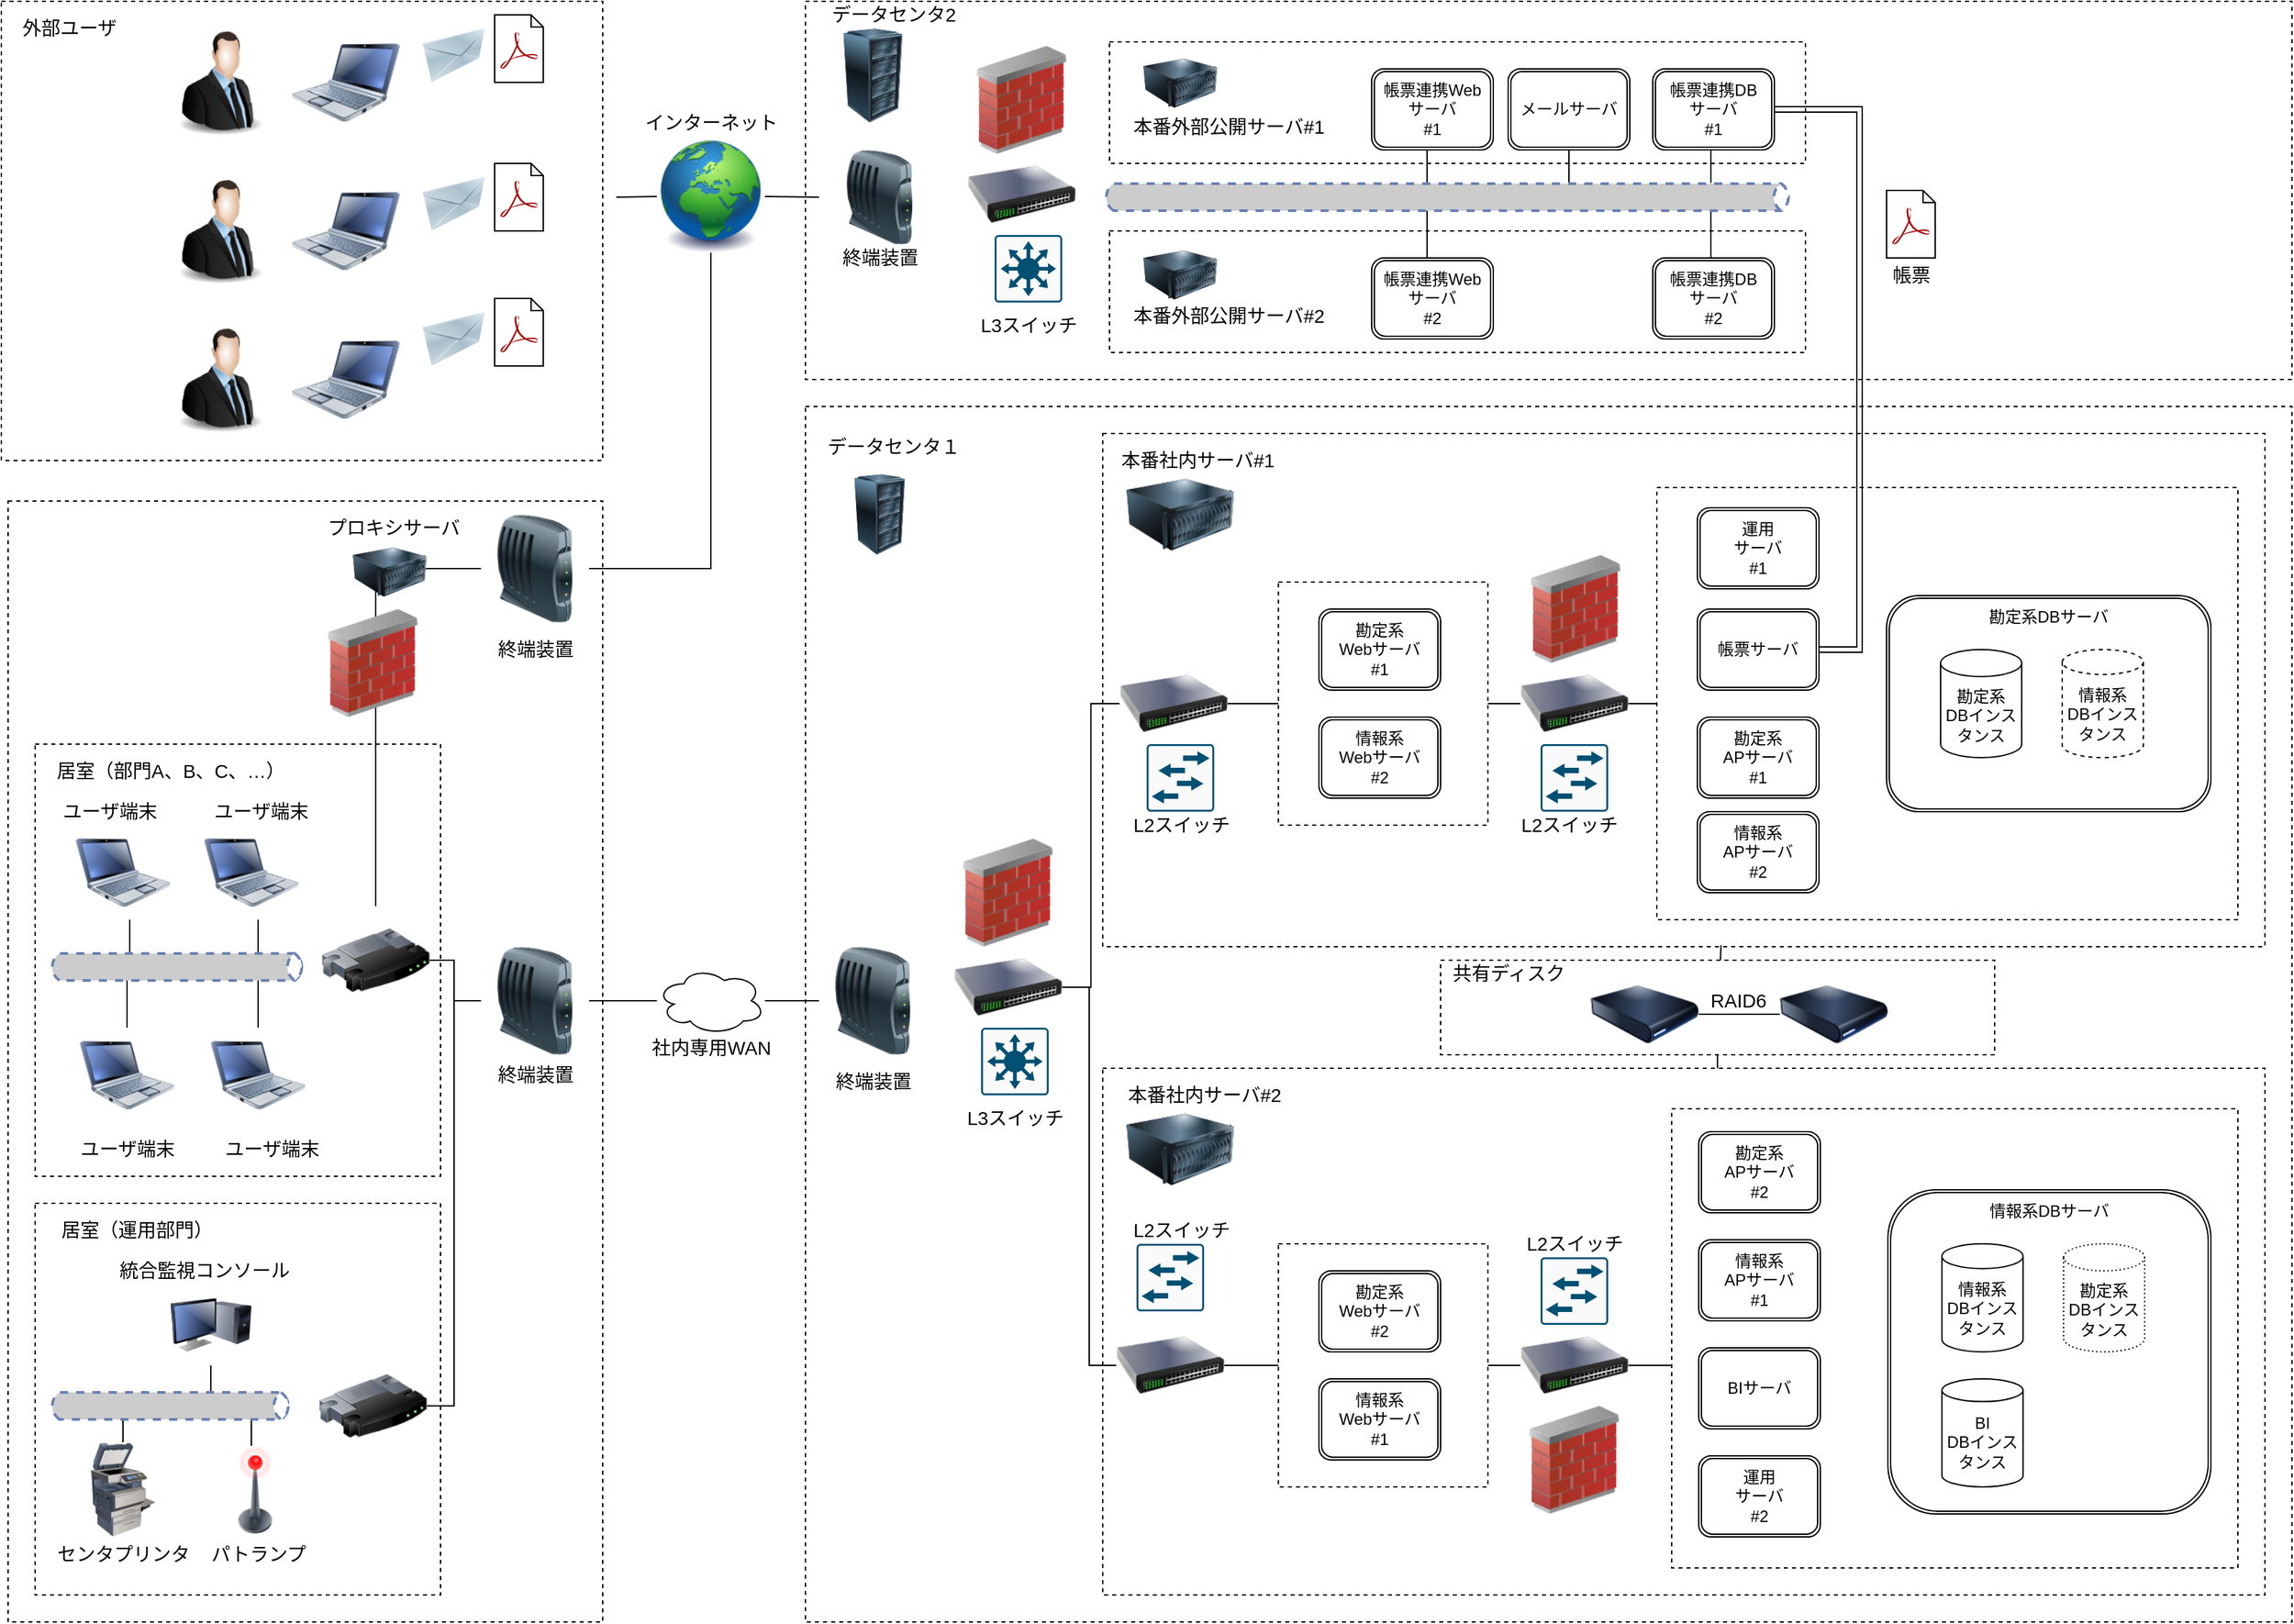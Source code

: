 <mxfile version="13.10.9" type="github">
  <diagram id="mjOT3oKJKtB41oCjXlv4" name="ページ1">
    <mxGraphModel dx="2114" dy="1791" grid="1" gridSize="10" guides="1" tooltips="1" connect="1" arrows="1" fold="1" page="1" pageScale="1" pageWidth="827" pageHeight="1169" math="0" shadow="0">
      <root>
        <mxCell id="0" />
        <mxCell id="1" parent="0" />
        <mxCell id="gdwHnb6jQ65AanWiitVi-24" value="" style="rounded=0;whiteSpace=wrap;html=1;dashed=1;fillColor=none;" vertex="1" parent="1">
          <mxGeometry x="-695" y="-520" width="445" height="340" as="geometry" />
        </mxCell>
        <mxCell id="yHXeytotB6uwmyDr7-Uf-76" value="" style="rounded=0;whiteSpace=wrap;html=1;dashed=1;fillColor=none;" parent="1" vertex="1">
          <mxGeometry x="-100" y="-520" width="1100" height="280" as="geometry" />
        </mxCell>
        <mxCell id="yHXeytotB6uwmyDr7-Uf-71" value="" style="rounded=0;whiteSpace=wrap;html=1;dashed=1;fillColor=none;" parent="1" vertex="1">
          <mxGeometry x="-100" y="-220" width="1100" height="900" as="geometry" />
        </mxCell>
        <mxCell id="gdwHnb6jQ65AanWiitVi-33" style="edgeStyle=orthogonalEdgeStyle;rounded=0;orthogonalLoop=1;jettySize=auto;html=1;exitX=0.505;exitY=0;exitDx=0;exitDy=0;entryX=0.532;entryY=0.997;entryDx=0;entryDy=0;entryPerimeter=0;endArrow=none;endFill=0;exitPerimeter=0;" edge="1" parent="1" source="yHXeytotB6uwmyDr7-Uf-98" target="yHXeytotB6uwmyDr7-Uf-69">
          <mxGeometry relative="1" as="geometry" />
        </mxCell>
        <mxCell id="gdwHnb6jQ65AanWiitVi-35" style="edgeStyle=orthogonalEdgeStyle;rounded=0;orthogonalLoop=1;jettySize=auto;html=1;entryX=0.529;entryY=0;entryDx=0;entryDy=0;entryPerimeter=0;endArrow=none;endFill=0;" edge="1" parent="1" source="yHXeytotB6uwmyDr7-Uf-98" target="yHXeytotB6uwmyDr7-Uf-70">
          <mxGeometry relative="1" as="geometry">
            <Array as="points">
              <mxPoint x="575" y="270" />
            </Array>
          </mxGeometry>
        </mxCell>
        <mxCell id="yHXeytotB6uwmyDr7-Uf-98" value="" style="rounded=0;whiteSpace=wrap;html=1;dashed=1;fillColor=none;" parent="1" vertex="1">
          <mxGeometry x="370" y="190" width="410" height="70" as="geometry" />
        </mxCell>
        <mxCell id="yHXeytotB6uwmyDr7-Uf-89" value="" style="rounded=0;whiteSpace=wrap;html=1;dashed=1;fillColor=none;" parent="1" vertex="1">
          <mxGeometry x="125" y="-350" width="515" height="90" as="geometry" />
        </mxCell>
        <mxCell id="yHXeytotB6uwmyDr7-Uf-80" value="" style="rounded=0;whiteSpace=wrap;html=1;dashed=1;fillColor=none;" parent="1" vertex="1">
          <mxGeometry x="125" y="-490" width="515" height="90" as="geometry" />
        </mxCell>
        <mxCell id="yHXeytotB6uwmyDr7-Uf-72" value="" style="rounded=0;whiteSpace=wrap;html=1;dashed=1;fillColor=none;" parent="1" vertex="1">
          <mxGeometry x="-690" y="-150" width="440" height="830" as="geometry" />
        </mxCell>
        <mxCell id="yHXeytotB6uwmyDr7-Uf-70" value="" style="rounded=0;whiteSpace=wrap;html=1;dashed=1;fillColor=none;" parent="1" vertex="1">
          <mxGeometry x="120" y="270" width="860" height="390" as="geometry" />
        </mxCell>
        <mxCell id="yHXeytotB6uwmyDr7-Uf-69" value="" style="rounded=0;whiteSpace=wrap;html=1;dashed=1;fillColor=none;" parent="1" vertex="1">
          <mxGeometry x="120" y="-200" width="860" height="380" as="geometry" />
        </mxCell>
        <mxCell id="yHXeytotB6uwmyDr7-Uf-57" value="" style="rounded=0;whiteSpace=wrap;html=1;dashed=1;fillColor=none;" parent="1" vertex="1">
          <mxGeometry x="-670" y="30" width="300" height="320" as="geometry" />
        </mxCell>
        <mxCell id="yHXeytotB6uwmyDr7-Uf-110" style="edgeStyle=orthogonalEdgeStyle;rounded=0;orthogonalLoop=1;jettySize=auto;html=1;exitX=1;exitY=0.5;exitDx=0;exitDy=0;entryX=0;entryY=0.5;entryDx=0;entryDy=0;endArrow=none;endFill=0;" parent="1" source="yHXeytotB6uwmyDr7-Uf-51" target="yHXeytotB6uwmyDr7-Uf-56" edge="1">
          <mxGeometry relative="1" as="geometry" />
        </mxCell>
        <mxCell id="yHXeytotB6uwmyDr7-Uf-51" value="" style="rounded=0;whiteSpace=wrap;html=1;dashed=1;fillColor=none;" parent="1" vertex="1">
          <mxGeometry x="250" y="400" width="155" height="180" as="geometry" />
        </mxCell>
        <mxCell id="yHXeytotB6uwmyDr7-Uf-50" value="" style="rounded=0;whiteSpace=wrap;html=1;dashed=1;fillColor=none;" parent="1" vertex="1">
          <mxGeometry x="541" y="300" width="419" height="340" as="geometry" />
        </mxCell>
        <mxCell id="yHXeytotB6uwmyDr7-Uf-49" value="" style="rounded=0;whiteSpace=wrap;html=1;dashed=1;fillColor=none;" parent="1" vertex="1">
          <mxGeometry x="530" y="-160" width="430" height="320" as="geometry" />
        </mxCell>
        <mxCell id="yHXeytotB6uwmyDr7-Uf-107" style="edgeStyle=orthogonalEdgeStyle;rounded=0;orthogonalLoop=1;jettySize=auto;html=1;exitX=1;exitY=0.5;exitDx=0;exitDy=0;entryX=0;entryY=0.5;entryDx=0;entryDy=0;endArrow=none;endFill=0;" parent="1" source="yHXeytotB6uwmyDr7-Uf-48" target="yHXeytotB6uwmyDr7-Uf-55" edge="1">
          <mxGeometry relative="1" as="geometry" />
        </mxCell>
        <mxCell id="yHXeytotB6uwmyDr7-Uf-48" value="" style="rounded=0;whiteSpace=wrap;html=1;dashed=1;fillColor=none;" parent="1" vertex="1">
          <mxGeometry x="250" y="-90" width="155" height="180" as="geometry" />
        </mxCell>
        <mxCell id="yHXeytotB6uwmyDr7-Uf-2" value="&lt;span&gt;情報系&lt;/span&gt;&lt;br&gt;&lt;span&gt;Webサーバ&lt;/span&gt;&lt;br&gt;&lt;span&gt;#1&lt;/span&gt;" style="shape=ext;double=1;rounded=1;whiteSpace=wrap;html=1;" parent="1" vertex="1">
          <mxGeometry x="280" y="500" width="90" height="60" as="geometry" />
        </mxCell>
        <mxCell id="yHXeytotB6uwmyDr7-Uf-141" style="edgeStyle=orthogonalEdgeStyle;rounded=0;orthogonalLoop=1;jettySize=auto;html=1;endArrow=none;endFill=0;fontSize=14;" parent="1" source="yHXeytotB6uwmyDr7-Uf-6" target="yHXeytotB6uwmyDr7-Uf-113" edge="1">
          <mxGeometry relative="1" as="geometry">
            <Array as="points">
              <mxPoint x="-505" y="184" />
              <mxPoint x="-505" y="184" />
            </Array>
          </mxGeometry>
        </mxCell>
        <mxCell id="yHXeytotB6uwmyDr7-Uf-6" value="" style="image;html=1;image=img/lib/clip_art/computers/Netbook_128x128.png" parent="1" vertex="1">
          <mxGeometry x="-545" y="90" width="70" height="70" as="geometry" />
        </mxCell>
        <mxCell id="yHXeytotB6uwmyDr7-Uf-11" value="&lt;span&gt;情報系&lt;/span&gt;&lt;br&gt;&lt;span&gt;Webサーバ&lt;/span&gt;&lt;br&gt;&lt;span&gt;#2&lt;/span&gt;" style="shape=ext;double=1;rounded=1;whiteSpace=wrap;html=1;" parent="1" vertex="1">
          <mxGeometry x="280" y="10" width="90" height="60" as="geometry" />
        </mxCell>
        <mxCell id="yHXeytotB6uwmyDr7-Uf-13" value="" style="points=[[0.015,0.015,0],[0.985,0.015,0],[0.985,0.985,0],[0.015,0.985,0],[0.25,0,0],[0.5,0,0],[0.75,0,0],[1,0.25,0],[1,0.5,0],[1,0.75,0],[0.75,1,0],[0.5,1,0],[0.25,1,0],[0,0.75,0],[0,0.5,0],[0,0.25,0]];verticalLabelPosition=bottom;html=1;verticalAlign=top;aspect=fixed;align=center;pointerEvents=1;shape=mxgraph.cisco19.rect;prIcon=l3_switch;fillColor=#FAFAFA;strokeColor=#005073;" parent="1" vertex="1">
          <mxGeometry x="30" y="240" width="50" height="50" as="geometry" />
        </mxCell>
        <mxCell id="yHXeytotB6uwmyDr7-Uf-14" value="" style="points=[[0.015,0.015,0],[0.985,0.015,0],[0.985,0.985,0],[0.015,0.985,0],[0.25,0,0],[0.5,0,0],[0.75,0,0],[1,0.25,0],[1,0.5,0],[1,0.75,0],[0.75,1,0],[0.5,1,0],[0.25,1,0],[0,0.75,0],[0,0.5,0],[0,0.25,0]];verticalLabelPosition=bottom;html=1;verticalAlign=top;aspect=fixed;align=center;pointerEvents=1;shape=mxgraph.cisco19.rect;prIcon=l2_switch;fillColor=#FAFAFA;strokeColor=#005073;" parent="1" vertex="1">
          <mxGeometry x="152.5" y="30" width="50" height="50" as="geometry" />
        </mxCell>
        <mxCell id="yHXeytotB6uwmyDr7-Uf-18" value="BIサーバ" style="shape=ext;double=1;rounded=1;whiteSpace=wrap;html=1;" parent="1" vertex="1">
          <mxGeometry x="561" y="477" width="90" height="60" as="geometry" />
        </mxCell>
        <mxCell id="gdwHnb6jQ65AanWiitVi-17" style="edgeStyle=orthogonalEdgeStyle;rounded=0;orthogonalLoop=1;jettySize=auto;html=1;exitX=1;exitY=0.5;exitDx=0;exitDy=0;entryX=1;entryY=0.5;entryDx=0;entryDy=0;endArrow=classic;endFill=1;shape=link;" edge="1" parent="1" source="yHXeytotB6uwmyDr7-Uf-19" target="yHXeytotB6uwmyDr7-Uf-81">
          <mxGeometry relative="1" as="geometry">
            <Array as="points">
              <mxPoint x="680" y="-40" />
              <mxPoint x="680" y="-440" />
            </Array>
          </mxGeometry>
        </mxCell>
        <mxCell id="yHXeytotB6uwmyDr7-Uf-19" value="帳票サーバ" style="shape=ext;double=1;rounded=1;whiteSpace=wrap;html=1;" parent="1" vertex="1">
          <mxGeometry x="560" y="-70" width="90" height="60" as="geometry" />
        </mxCell>
        <mxCell id="yHXeytotB6uwmyDr7-Uf-20" value="勘定系&lt;br&gt;Webサーバ&lt;br&gt;#1" style="shape=ext;double=1;rounded=1;whiteSpace=wrap;html=1;" parent="1" vertex="1">
          <mxGeometry x="280" y="-70" width="90" height="60" as="geometry" />
        </mxCell>
        <mxCell id="yHXeytotB6uwmyDr7-Uf-22" value="&lt;span&gt;勘定系&lt;/span&gt;&lt;br&gt;&lt;span&gt;Webサーバ&lt;/span&gt;&lt;br&gt;&lt;span&gt;#2&lt;/span&gt;" style="shape=ext;double=1;rounded=1;whiteSpace=wrap;html=1;" parent="1" vertex="1">
          <mxGeometry x="280" y="420" width="90" height="60" as="geometry" />
        </mxCell>
        <mxCell id="yHXeytotB6uwmyDr7-Uf-29" value="運用&lt;br&gt;サーバ&lt;br&gt;#2" style="shape=ext;double=1;rounded=1;whiteSpace=wrap;html=1;" parent="1" vertex="1">
          <mxGeometry x="561" y="557" width="90" height="60" as="geometry" />
        </mxCell>
        <mxCell id="yHXeytotB6uwmyDr7-Uf-102" style="edgeStyle=orthogonalEdgeStyle;rounded=0;orthogonalLoop=1;jettySize=auto;html=1;endArrow=none;endFill=0;" parent="1" source="yHXeytotB6uwmyDr7-Uf-30" target="yHXeytotB6uwmyDr7-Uf-41" edge="1">
          <mxGeometry relative="1" as="geometry" />
        </mxCell>
        <mxCell id="yHXeytotB6uwmyDr7-Uf-103" style="edgeStyle=orthogonalEdgeStyle;rounded=0;orthogonalLoop=1;jettySize=auto;html=1;endArrow=none;endFill=0;entryX=1;entryY=0.5;entryDx=0;entryDy=0;" parent="1" source="yHXeytotB6uwmyDr7-Uf-30" target="yHXeytotB6uwmyDr7-Uf-67" edge="1">
          <mxGeometry relative="1" as="geometry" />
        </mxCell>
        <mxCell id="yHXeytotB6uwmyDr7-Uf-104" style="edgeStyle=orthogonalEdgeStyle;rounded=0;orthogonalLoop=1;jettySize=auto;html=1;endArrow=none;endFill=0;exitX=1;exitY=0.5;exitDx=0;exitDy=0;" parent="1" source="yHXeytotB6uwmyDr7-Uf-148" edge="1">
          <mxGeometry relative="1" as="geometry">
            <Array as="points">
              <mxPoint x="-130" y="-375" />
            </Array>
            <mxPoint x="-90" y="-375" as="targetPoint" />
          </mxGeometry>
        </mxCell>
        <mxCell id="yHXeytotB6uwmyDr7-Uf-30" value="" style="ellipse;shape=cloud;whiteSpace=wrap;html=1;" parent="1" vertex="1">
          <mxGeometry x="-210" y="195" width="80" height="50" as="geometry" />
        </mxCell>
        <mxCell id="yHXeytotB6uwmyDr7-Uf-31" value="" style="points=[[0.015,0.015,0],[0.985,0.015,0],[0.985,0.985,0],[0.015,0.985,0],[0.25,0,0],[0.5,0,0],[0.75,0,0],[1,0.25,0],[1,0.5,0],[1,0.75,0],[0.75,1,0],[0.5,1,0],[0.25,1,0],[0,0.75,0],[0,0.5,0],[0,0.25,0]];verticalLabelPosition=bottom;html=1;verticalAlign=top;aspect=fixed;align=center;pointerEvents=1;shape=mxgraph.cisco19.rect;prIcon=l2_switch;fillColor=#FAFAFA;strokeColor=#005073;" parent="1" vertex="1">
          <mxGeometry x="145" y="400" width="50" height="50" as="geometry" />
        </mxCell>
        <mxCell id="yHXeytotB6uwmyDr7-Uf-33" value="勘定系&lt;br&gt;APサーバ&lt;br&gt;#1" style="shape=ext;double=1;rounded=1;whiteSpace=wrap;html=1;" parent="1" vertex="1">
          <mxGeometry x="560" y="10" width="90" height="60" as="geometry" />
        </mxCell>
        <mxCell id="yHXeytotB6uwmyDr7-Uf-34" value="&lt;span&gt;情報系&lt;/span&gt;&lt;br&gt;&lt;span&gt;APサーバ&lt;/span&gt;&lt;br&gt;&lt;span&gt;#1&lt;/span&gt;" style="shape=ext;double=1;rounded=1;whiteSpace=wrap;html=1;" parent="1" vertex="1">
          <mxGeometry x="561" y="397" width="90" height="60" as="geometry" />
        </mxCell>
        <mxCell id="yHXeytotB6uwmyDr7-Uf-35" value="&lt;span&gt;勘定系&lt;/span&gt;&lt;br&gt;&lt;span&gt;APサーバ&lt;/span&gt;&lt;br&gt;&lt;span&gt;#2&lt;/span&gt;" style="shape=ext;double=1;rounded=1;whiteSpace=wrap;html=1;" parent="1" vertex="1">
          <mxGeometry x="561" y="317" width="90" height="60" as="geometry" />
        </mxCell>
        <mxCell id="yHXeytotB6uwmyDr7-Uf-36" value="&lt;span&gt;情報系&lt;/span&gt;&lt;br&gt;&lt;span&gt;APサーバ&lt;/span&gt;&lt;br&gt;&lt;span&gt;#2&lt;/span&gt;" style="shape=ext;double=1;rounded=1;whiteSpace=wrap;html=1;" parent="1" vertex="1">
          <mxGeometry x="560" y="80" width="90" height="60" as="geometry" />
        </mxCell>
        <mxCell id="yHXeytotB6uwmyDr7-Uf-37" value="" style="points=[[0.015,0.015,0],[0.985,0.015,0],[0.985,0.985,0],[0.015,0.985,0],[0.25,0,0],[0.5,0,0],[0.75,0,0],[1,0.25,0],[1,0.5,0],[1,0.75,0],[0.75,1,0],[0.5,1,0],[0.25,1,0],[0,0.75,0],[0,0.5,0],[0,0.25,0]];verticalLabelPosition=bottom;html=1;verticalAlign=top;aspect=fixed;align=center;pointerEvents=1;shape=mxgraph.cisco19.rect;prIcon=l2_switch;fillColor=#FAFAFA;strokeColor=#005073;" parent="1" vertex="1">
          <mxGeometry x="444" y="30" width="50" height="50" as="geometry" />
        </mxCell>
        <mxCell id="yHXeytotB6uwmyDr7-Uf-38" value="" style="points=[[0.015,0.015,0],[0.985,0.015,0],[0.985,0.985,0],[0.015,0.985,0],[0.25,0,0],[0.5,0,0],[0.75,0,0],[1,0.25,0],[1,0.5,0],[1,0.75,0],[0.75,1,0],[0.5,1,0],[0.25,1,0],[0,0.75,0],[0,0.5,0],[0,0.25,0]];verticalLabelPosition=bottom;html=1;verticalAlign=top;aspect=fixed;align=center;pointerEvents=1;shape=mxgraph.cisco19.rect;prIcon=l2_switch;fillColor=#FAFAFA;strokeColor=#005073;" parent="1" vertex="1">
          <mxGeometry x="444" y="410" width="50" height="50" as="geometry" />
        </mxCell>
        <mxCell id="yHXeytotB6uwmyDr7-Uf-41" value="" style="image;html=1;image=img/lib/clip_art/networking/Modem_128x128.png" parent="1" vertex="1">
          <mxGeometry x="-90" y="180" width="80" height="80" as="geometry" />
        </mxCell>
        <mxCell id="yHXeytotB6uwmyDr7-Uf-43" value="勘定系DBサーバ" style="shape=ext;double=1;rounded=1;whiteSpace=wrap;html=1;verticalAlign=top;" parent="1" vertex="1">
          <mxGeometry x="700" y="-80" width="240" height="160" as="geometry" />
        </mxCell>
        <mxCell id="yHXeytotB6uwmyDr7-Uf-16" value="勘定系&lt;br&gt;DBインスタンス" style="shape=cylinder3;whiteSpace=wrap;html=1;boundedLbl=1;backgroundOutline=1;size=10.0;" parent="1" vertex="1">
          <mxGeometry x="740" y="-40" width="60" height="80" as="geometry" />
        </mxCell>
        <mxCell id="yHXeytotB6uwmyDr7-Uf-44" value="情報系DBサーバ" style="shape=ext;double=1;rounded=1;whiteSpace=wrap;html=1;verticalAlign=top;" parent="1" vertex="1">
          <mxGeometry x="701" y="360" width="239" height="240" as="geometry" />
        </mxCell>
        <mxCell id="yHXeytotB6uwmyDr7-Uf-17" value="情報系&lt;br&gt;DBインスタンス" style="shape=cylinder3;whiteSpace=wrap;html=1;boundedLbl=1;backgroundOutline=1;size=9.2;" parent="1" vertex="1">
          <mxGeometry x="741" y="400" width="60" height="80" as="geometry" />
        </mxCell>
        <mxCell id="yHXeytotB6uwmyDr7-Uf-28" value="BI&lt;br&gt;DBインスタンス" style="shape=cylinder3;whiteSpace=wrap;html=1;boundedLbl=1;backgroundOutline=1;size=8.4;" parent="1" vertex="1">
          <mxGeometry x="741" y="500" width="60" height="80" as="geometry" />
        </mxCell>
        <mxCell id="yHXeytotB6uwmyDr7-Uf-45" value="勘定系&lt;br&gt;DBインスタンス" style="shape=cylinder3;whiteSpace=wrap;html=1;boundedLbl=1;backgroundOutline=1;size=10.0;dashed=1;dashPattern=1 2;" parent="1" vertex="1">
          <mxGeometry x="831" y="400" width="60" height="80" as="geometry" />
        </mxCell>
        <mxCell id="yHXeytotB6uwmyDr7-Uf-46" value="情報系&lt;br&gt;DBインスタンス" style="shape=cylinder3;whiteSpace=wrap;html=1;boundedLbl=1;backgroundOutline=1;size=9.2;dashed=1;" parent="1" vertex="1">
          <mxGeometry x="830" y="-40" width="60" height="80" as="geometry" />
        </mxCell>
        <mxCell id="yHXeytotB6uwmyDr7-Uf-99" style="edgeStyle=orthogonalEdgeStyle;rounded=0;orthogonalLoop=1;jettySize=auto;html=1;exitX=1;exitY=0.5;exitDx=0;exitDy=0;entryX=0;entryY=0.5;entryDx=0;entryDy=0;endArrow=none;endFill=0;" parent="1" source="yHXeytotB6uwmyDr7-Uf-52" target="yHXeytotB6uwmyDr7-Uf-48" edge="1">
          <mxGeometry relative="1" as="geometry" />
        </mxCell>
        <mxCell id="yHXeytotB6uwmyDr7-Uf-52" value="" style="image;html=1;image=img/lib/clip_art/networking/Switch_128x128.png;dashed=1;fillColor=none;" parent="1" vertex="1">
          <mxGeometry x="132.5" y="-40" width="80" height="80" as="geometry" />
        </mxCell>
        <mxCell id="yHXeytotB6uwmyDr7-Uf-109" style="edgeStyle=orthogonalEdgeStyle;rounded=0;orthogonalLoop=1;jettySize=auto;html=1;exitX=1;exitY=0.5;exitDx=0;exitDy=0;entryX=0;entryY=0.5;entryDx=0;entryDy=0;endArrow=none;endFill=0;" parent="1" source="yHXeytotB6uwmyDr7-Uf-53" target="yHXeytotB6uwmyDr7-Uf-51" edge="1">
          <mxGeometry relative="1" as="geometry" />
        </mxCell>
        <mxCell id="yHXeytotB6uwmyDr7-Uf-53" value="" style="image;html=1;image=img/lib/clip_art/networking/Switch_128x128.png;dashed=1;fillColor=none;" parent="1" vertex="1">
          <mxGeometry x="130" y="450" width="80" height="80" as="geometry" />
        </mxCell>
        <mxCell id="yHXeytotB6uwmyDr7-Uf-100" style="edgeStyle=orthogonalEdgeStyle;rounded=0;orthogonalLoop=1;jettySize=auto;html=1;entryX=0;entryY=0.5;entryDx=0;entryDy=0;endArrow=none;endFill=0;" parent="1" source="yHXeytotB6uwmyDr7-Uf-54" target="yHXeytotB6uwmyDr7-Uf-52" edge="1">
          <mxGeometry relative="1" as="geometry" />
        </mxCell>
        <mxCell id="yHXeytotB6uwmyDr7-Uf-101" style="edgeStyle=orthogonalEdgeStyle;rounded=0;orthogonalLoop=1;jettySize=auto;html=1;entryX=0;entryY=0.5;entryDx=0;entryDy=0;endArrow=none;endFill=0;" parent="1" source="yHXeytotB6uwmyDr7-Uf-54" target="yHXeytotB6uwmyDr7-Uf-53" edge="1">
          <mxGeometry relative="1" as="geometry" />
        </mxCell>
        <mxCell id="yHXeytotB6uwmyDr7-Uf-54" value="" style="image;html=1;image=img/lib/clip_art/networking/Switch_128x128.png;dashed=1;fillColor=none;" parent="1" vertex="1">
          <mxGeometry x="10" y="170" width="80" height="80" as="geometry" />
        </mxCell>
        <mxCell id="yHXeytotB6uwmyDr7-Uf-108" style="edgeStyle=orthogonalEdgeStyle;rounded=0;orthogonalLoop=1;jettySize=auto;html=1;exitX=1;exitY=0.5;exitDx=0;exitDy=0;entryX=0;entryY=0.5;entryDx=0;entryDy=0;endArrow=none;endFill=0;" parent="1" source="yHXeytotB6uwmyDr7-Uf-55" target="yHXeytotB6uwmyDr7-Uf-49" edge="1">
          <mxGeometry relative="1" as="geometry" />
        </mxCell>
        <mxCell id="yHXeytotB6uwmyDr7-Uf-55" value="" style="image;html=1;image=img/lib/clip_art/networking/Switch_128x128.png;dashed=1;fillColor=none;" parent="1" vertex="1">
          <mxGeometry x="429" y="-40" width="80" height="80" as="geometry" />
        </mxCell>
        <mxCell id="yHXeytotB6uwmyDr7-Uf-112" style="edgeStyle=orthogonalEdgeStyle;rounded=0;orthogonalLoop=1;jettySize=auto;html=1;endArrow=none;endFill=0;" parent="1" source="yHXeytotB6uwmyDr7-Uf-56" edge="1">
          <mxGeometry relative="1" as="geometry">
            <Array as="points">
              <mxPoint x="541" y="490" />
            </Array>
            <mxPoint x="541" y="490" as="targetPoint" />
          </mxGeometry>
        </mxCell>
        <mxCell id="yHXeytotB6uwmyDr7-Uf-56" value="" style="image;html=1;image=img/lib/clip_art/networking/Switch_128x128.png;dashed=1;fillColor=none;" parent="1" vertex="1">
          <mxGeometry x="429" y="450" width="80" height="80" as="geometry" />
        </mxCell>
        <mxCell id="yHXeytotB6uwmyDr7-Uf-142" style="edgeStyle=orthogonalEdgeStyle;rounded=0;orthogonalLoop=1;jettySize=auto;html=1;endArrow=none;endFill=0;fontSize=14;" parent="1" source="yHXeytotB6uwmyDr7-Uf-58" target="yHXeytotB6uwmyDr7-Uf-113" edge="1">
          <mxGeometry relative="1" as="geometry">
            <Array as="points">
              <mxPoint x="-600" y="170" />
              <mxPoint x="-600" y="170" />
            </Array>
          </mxGeometry>
        </mxCell>
        <mxCell id="yHXeytotB6uwmyDr7-Uf-58" value="" style="image;html=1;image=img/lib/clip_art/computers/Netbook_128x128.png" parent="1" vertex="1">
          <mxGeometry x="-640" y="90" width="70" height="70" as="geometry" />
        </mxCell>
        <mxCell id="yHXeytotB6uwmyDr7-Uf-144" style="edgeStyle=orthogonalEdgeStyle;rounded=0;orthogonalLoop=1;jettySize=auto;html=1;endArrow=none;endFill=0;fontSize=14;" parent="1" source="yHXeytotB6uwmyDr7-Uf-59" target="yHXeytotB6uwmyDr7-Uf-113" edge="1">
          <mxGeometry relative="1" as="geometry">
            <Array as="points">
              <mxPoint x="-505" y="220" />
              <mxPoint x="-505" y="220" />
            </Array>
          </mxGeometry>
        </mxCell>
        <mxCell id="yHXeytotB6uwmyDr7-Uf-59" value="" style="image;html=1;image=img/lib/clip_art/computers/Netbook_128x128.png" parent="1" vertex="1">
          <mxGeometry x="-540" y="240" width="70" height="70" as="geometry" />
        </mxCell>
        <mxCell id="yHXeytotB6uwmyDr7-Uf-60" value="" style="image;html=1;image=img/lib/clip_art/computers/Server_128x128.png;dashed=1;fillColor=none;" parent="1" vertex="1">
          <mxGeometry x="137.5" y="-180" width="80" height="80" as="geometry" />
        </mxCell>
        <mxCell id="yHXeytotB6uwmyDr7-Uf-61" value="" style="image;html=1;image=img/lib/clip_art/computers/Server_128x128.png;dashed=1;fillColor=none;" parent="1" vertex="1">
          <mxGeometry x="137.5" y="290" width="80" height="80" as="geometry" />
        </mxCell>
        <mxCell id="yHXeytotB6uwmyDr7-Uf-122" style="edgeStyle=orthogonalEdgeStyle;rounded=0;orthogonalLoop=1;jettySize=auto;html=1;entryX=0;entryY=0.5;entryDx=0;entryDy=0;fontSize=14;endArrow=none;endFill=0;" parent="1" source="yHXeytotB6uwmyDr7-Uf-63" target="yHXeytotB6uwmyDr7-Uf-91" edge="1">
          <mxGeometry relative="1" as="geometry" />
        </mxCell>
        <mxCell id="yHXeytotB6uwmyDr7-Uf-63" value="" style="image;html=1;image=img/lib/clip_art/computers/Harddrive_128x128.png;dashed=1;fillColor=none;" parent="1" vertex="1">
          <mxGeometry x="481" y="190" width="80" height="80" as="geometry" />
        </mxCell>
        <mxCell id="yHXeytotB6uwmyDr7-Uf-64" value="" style="rounded=0;whiteSpace=wrap;html=1;dashed=1;fillColor=none;" parent="1" vertex="1">
          <mxGeometry x="-670" y="370" width="300" height="290" as="geometry" />
        </mxCell>
        <mxCell id="yHXeytotB6uwmyDr7-Uf-145" style="edgeStyle=orthogonalEdgeStyle;rounded=0;orthogonalLoop=1;jettySize=auto;html=1;endArrow=none;endFill=0;fontSize=14;" parent="1" source="yHXeytotB6uwmyDr7-Uf-65" target="yHXeytotB6uwmyDr7-Uf-114" edge="1">
          <mxGeometry relative="1" as="geometry">
            <Array as="points">
              <mxPoint x="-540" y="500" />
              <mxPoint x="-540" y="500" />
            </Array>
          </mxGeometry>
        </mxCell>
        <mxCell id="yHXeytotB6uwmyDr7-Uf-65" value="" style="image;html=1;image=img/lib/clip_art/computers/Monitor_Tower_128x128.png;dashed=1;fillColor=none;" parent="1" vertex="1">
          <mxGeometry x="-570" y="430" width="60" height="60" as="geometry" />
        </mxCell>
        <mxCell id="yHXeytotB6uwmyDr7-Uf-146" style="edgeStyle=orthogonalEdgeStyle;rounded=0;orthogonalLoop=1;jettySize=auto;html=1;endArrow=none;endFill=0;fontSize=14;" parent="1" source="yHXeytotB6uwmyDr7-Uf-66" target="yHXeytotB6uwmyDr7-Uf-114" edge="1">
          <mxGeometry relative="1" as="geometry">
            <Array as="points">
              <mxPoint x="-605" y="540" />
              <mxPoint x="-605" y="540" />
            </Array>
          </mxGeometry>
        </mxCell>
        <mxCell id="yHXeytotB6uwmyDr7-Uf-66" value="" style="image;html=1;image=img/lib/clip_art/computers/Printer_Commercial_128x128.png;dashed=1;fillColor=none;" parent="1" vertex="1">
          <mxGeometry x="-640" y="547" width="70" height="70" as="geometry" />
        </mxCell>
        <mxCell id="yHXeytotB6uwmyDr7-Uf-105" style="edgeStyle=orthogonalEdgeStyle;rounded=0;orthogonalLoop=1;jettySize=auto;html=1;exitX=0;exitY=0.5;exitDx=0;exitDy=0;endArrow=none;endFill=0;" parent="1" source="yHXeytotB6uwmyDr7-Uf-67" target="yHXeytotB6uwmyDr7-Uf-74" edge="1">
          <mxGeometry relative="1" as="geometry">
            <Array as="points">
              <mxPoint x="-360" y="220" />
              <mxPoint x="-360" y="190" />
            </Array>
          </mxGeometry>
        </mxCell>
        <mxCell id="yHXeytotB6uwmyDr7-Uf-106" style="edgeStyle=orthogonalEdgeStyle;rounded=0;orthogonalLoop=1;jettySize=auto;html=1;entryX=1;entryY=0.5;entryDx=0;entryDy=0;endArrow=none;endFill=0;exitX=0;exitY=0.5;exitDx=0;exitDy=0;" parent="1" source="yHXeytotB6uwmyDr7-Uf-67" target="yHXeytotB6uwmyDr7-Uf-75" edge="1">
          <mxGeometry relative="1" as="geometry">
            <Array as="points">
              <mxPoint x="-360" y="220" />
              <mxPoint x="-360" y="520" />
            </Array>
          </mxGeometry>
        </mxCell>
        <mxCell id="yHXeytotB6uwmyDr7-Uf-67" value="" style="image;html=1;image=img/lib/clip_art/networking/Modem_128x128.png" parent="1" vertex="1">
          <mxGeometry x="-340" y="180" width="80" height="80" as="geometry" />
        </mxCell>
        <mxCell id="yHXeytotB6uwmyDr7-Uf-73" value="" style="image;html=1;image=img/lib/clip_art/computers/Server_Rack_128x128.png;dashed=1;fillColor=none;" parent="1" vertex="1">
          <mxGeometry x="-75" y="-170" width="60" height="60" as="geometry" />
        </mxCell>
        <mxCell id="yHXeytotB6uwmyDr7-Uf-74" value="" style="image;html=1;image=img/lib/clip_art/networking/Router_128x128.png;dashed=1;fillColor=none;" parent="1" vertex="1">
          <mxGeometry x="-458" y="150" width="80" height="80" as="geometry" />
        </mxCell>
        <mxCell id="yHXeytotB6uwmyDr7-Uf-75" value="" style="image;html=1;image=img/lib/clip_art/networking/Router_128x128.png;dashed=1;fillColor=none;" parent="1" vertex="1">
          <mxGeometry x="-460" y="480" width="80" height="80" as="geometry" />
        </mxCell>
        <mxCell id="yHXeytotB6uwmyDr7-Uf-79" value="" style="image;html=1;image=img/lib/clip_art/networking/Modem_128x128.png" parent="1" vertex="1">
          <mxGeometry x="-80" y="-410" width="70" height="70" as="geometry" />
        </mxCell>
        <mxCell id="yHXeytotB6uwmyDr7-Uf-83" value="" style="image;html=1;image=img/lib/clip_art/computers/Server_Rack_128x128.png;dashed=1;fillColor=none;" parent="1" vertex="1">
          <mxGeometry x="-85" y="-500" width="70" height="70" as="geometry" />
        </mxCell>
        <mxCell id="yHXeytotB6uwmyDr7-Uf-139" style="edgeStyle=orthogonalEdgeStyle;rounded=0;orthogonalLoop=1;jettySize=auto;html=1;endArrow=none;endFill=0;fontSize=14;" parent="1" source="yHXeytotB6uwmyDr7-Uf-84" target="yHXeytotB6uwmyDr7-Uf-115" edge="1">
          <mxGeometry relative="1" as="geometry">
            <Array as="points">
              <mxPoint x="360" y="-350" />
              <mxPoint x="360" y="-350" />
            </Array>
          </mxGeometry>
        </mxCell>
        <mxCell id="yHXeytotB6uwmyDr7-Uf-84" value="帳票連携Webサーバ&lt;br&gt;#2" style="shape=ext;double=1;rounded=1;whiteSpace=wrap;html=1;" parent="1" vertex="1">
          <mxGeometry x="319" y="-330" width="90" height="60" as="geometry" />
        </mxCell>
        <mxCell id="yHXeytotB6uwmyDr7-Uf-140" style="edgeStyle=orthogonalEdgeStyle;rounded=0;orthogonalLoop=1;jettySize=auto;html=1;exitX=0.5;exitY=0;exitDx=0;exitDy=0;endArrow=none;endFill=0;fontSize=14;" parent="1" source="yHXeytotB6uwmyDr7-Uf-85" target="yHXeytotB6uwmyDr7-Uf-115" edge="1">
          <mxGeometry relative="1" as="geometry">
            <Array as="points">
              <mxPoint x="570" y="-330" />
            </Array>
          </mxGeometry>
        </mxCell>
        <mxCell id="yHXeytotB6uwmyDr7-Uf-85" value="帳票連携DB&lt;br&gt;サーバ&lt;br&gt;#2" style="shape=ext;double=1;rounded=1;whiteSpace=wrap;html=1;" parent="1" vertex="1">
          <mxGeometry x="527" y="-330" width="90" height="60" as="geometry" />
        </mxCell>
        <mxCell id="yHXeytotB6uwmyDr7-Uf-88" value="" style="image;html=1;image=img/lib/clip_art/computers/Server_128x128.png;dashed=1;fillColor=none;" parent="1" vertex="1">
          <mxGeometry x="150" y="-345" width="55" height="55" as="geometry" />
        </mxCell>
        <mxCell id="yHXeytotB6uwmyDr7-Uf-90" value="運用&lt;br&gt;サーバ&lt;br&gt;#1" style="shape=ext;double=1;rounded=1;whiteSpace=wrap;html=1;" parent="1" vertex="1">
          <mxGeometry x="560" y="-145" width="90" height="60" as="geometry" />
        </mxCell>
        <mxCell id="yHXeytotB6uwmyDr7-Uf-91" value="" style="image;html=1;image=img/lib/clip_art/computers/Harddrive_128x128.png;dashed=1;fillColor=none;" parent="1" vertex="1">
          <mxGeometry x="621" y="190" width="80" height="80" as="geometry" />
        </mxCell>
        <mxCell id="yHXeytotB6uwmyDr7-Uf-92" value="" style="image;html=1;image=img/lib/clip_art/networking/Firewall_02_128x128.png;dashed=1;fillColor=none;" parent="1" vertex="1">
          <mxGeometry x="430" y="-110" width="80" height="80" as="geometry" />
        </mxCell>
        <mxCell id="yHXeytotB6uwmyDr7-Uf-93" value="" style="image;html=1;image=img/lib/clip_art/networking/Firewall_02_128x128.png;dashed=1;fillColor=none;" parent="1" vertex="1">
          <mxGeometry x="429" y="520" width="80" height="80" as="geometry" />
        </mxCell>
        <mxCell id="yHXeytotB6uwmyDr7-Uf-95" value="" style="image;html=1;image=img/lib/clip_art/networking/Firewall_02_128x128.png;dashed=1;fillColor=none;" parent="1" vertex="1">
          <mxGeometry x="10" y="100" width="80" height="80" as="geometry" />
        </mxCell>
        <mxCell id="yHXeytotB6uwmyDr7-Uf-143" style="edgeStyle=orthogonalEdgeStyle;rounded=0;orthogonalLoop=1;jettySize=auto;html=1;endArrow=none;endFill=0;fontSize=14;" parent="1" source="yHXeytotB6uwmyDr7-Uf-96" target="yHXeytotB6uwmyDr7-Uf-113" edge="1">
          <mxGeometry relative="1" as="geometry">
            <Array as="points">
              <mxPoint x="-602" y="220" />
              <mxPoint x="-602" y="220" />
            </Array>
          </mxGeometry>
        </mxCell>
        <mxCell id="yHXeytotB6uwmyDr7-Uf-96" value="" style="image;html=1;image=img/lib/clip_art/computers/Netbook_128x128.png" parent="1" vertex="1">
          <mxGeometry x="-637" y="240" width="70" height="70" as="geometry" />
        </mxCell>
        <mxCell id="yHXeytotB6uwmyDr7-Uf-147" style="edgeStyle=orthogonalEdgeStyle;rounded=0;orthogonalLoop=1;jettySize=auto;html=1;endArrow=none;endFill=0;fontSize=14;" parent="1" source="yHXeytotB6uwmyDr7-Uf-97" edge="1">
          <mxGeometry relative="1" as="geometry">
            <mxPoint x="-510" y="530.814" as="targetPoint" />
            <Array as="points">
              <mxPoint x="-510" y="540" />
              <mxPoint x="-510" y="540" />
            </Array>
          </mxGeometry>
        </mxCell>
        <mxCell id="yHXeytotB6uwmyDr7-Uf-97" value="" style="image;html=1;image=img/lib/clip_art/telecommunication/Signal_tower_off_128x128.png;dashed=1;fillColor=none;" parent="1" vertex="1">
          <mxGeometry x="-540" y="549.5" width="65" height="65" as="geometry" />
        </mxCell>
        <mxCell id="yHXeytotB6uwmyDr7-Uf-113" value="" style="html=1;outlineConnect=0;fillColor=#CCCCCC;strokeColor=#6881B3;gradientColor=none;gradientDirection=north;strokeWidth=2;shape=mxgraph.networks.bus;gradientColor=none;gradientDirection=north;fontColor=#ffffff;perimeter=backbonePerimeter;backboneSize=20;dashed=1;" parent="1" vertex="1">
          <mxGeometry x="-660" y="190" width="190" height="10" as="geometry" />
        </mxCell>
        <mxCell id="yHXeytotB6uwmyDr7-Uf-114" value="" style="html=1;outlineConnect=0;fillColor=#CCCCCC;strokeColor=#6881B3;gradientColor=none;gradientDirection=north;strokeWidth=2;shape=mxgraph.networks.bus;gradientColor=none;gradientDirection=north;fontColor=#ffffff;perimeter=backbonePerimeter;backboneSize=20;dashed=1;" parent="1" vertex="1">
          <mxGeometry x="-660" y="515" width="180" height="10" as="geometry" />
        </mxCell>
        <mxCell id="yHXeytotB6uwmyDr7-Uf-137" style="edgeStyle=orthogonalEdgeStyle;rounded=0;orthogonalLoop=1;jettySize=auto;html=1;endArrow=none;endFill=0;fontSize=14;" parent="1" source="yHXeytotB6uwmyDr7-Uf-24" target="yHXeytotB6uwmyDr7-Uf-115" edge="1">
          <mxGeometry relative="1" as="geometry">
            <Array as="points">
              <mxPoint x="360" y="-400" />
              <mxPoint x="360" y="-400" />
            </Array>
          </mxGeometry>
        </mxCell>
        <mxCell id="yHXeytotB6uwmyDr7-Uf-24" value="帳票連携Webサーバ&lt;br&gt;#1" style="shape=ext;double=1;rounded=1;whiteSpace=wrap;html=1;" parent="1" vertex="1">
          <mxGeometry x="319" y="-470" width="90" height="60" as="geometry" />
        </mxCell>
        <mxCell id="yHXeytotB6uwmyDr7-Uf-138" style="edgeStyle=orthogonalEdgeStyle;rounded=0;orthogonalLoop=1;jettySize=auto;html=1;endArrow=none;endFill=0;fontSize=14;" parent="1" source="yHXeytotB6uwmyDr7-Uf-81" target="yHXeytotB6uwmyDr7-Uf-115" edge="1">
          <mxGeometry relative="1" as="geometry">
            <Array as="points">
              <mxPoint x="570" y="-400" />
              <mxPoint x="570" y="-400" />
            </Array>
          </mxGeometry>
        </mxCell>
        <mxCell id="yHXeytotB6uwmyDr7-Uf-81" value="帳票連携DB&lt;br&gt;サーバ&lt;br&gt;#1" style="shape=ext;double=1;rounded=1;whiteSpace=wrap;html=1;" parent="1" vertex="1">
          <mxGeometry x="527" y="-470" width="90" height="60" as="geometry" />
        </mxCell>
        <mxCell id="yHXeytotB6uwmyDr7-Uf-82" value="" style="image;html=1;image=img/lib/clip_art/computers/Server_128x128.png;dashed=1;fillColor=none;" parent="1" vertex="1">
          <mxGeometry x="150" y="-487" width="55" height="55" as="geometry" />
        </mxCell>
        <mxCell id="yHXeytotB6uwmyDr7-Uf-115" value="" style="html=1;outlineConnect=0;fillColor=#CCCCCC;strokeColor=#6881B3;gradientColor=none;gradientDirection=north;strokeWidth=2;shape=mxgraph.networks.bus;gradientColor=none;gradientDirection=north;fontColor=#ffffff;perimeter=backbonePerimeter;backboneSize=20;dashed=1;" parent="1" vertex="1">
          <mxGeometry x="120" y="-380" width="510" height="10" as="geometry" />
        </mxCell>
        <mxCell id="yHXeytotB6uwmyDr7-Uf-116" value="L3スイッチ" style="text;html=1;resizable=0;autosize=1;align=center;verticalAlign=middle;points=[];fillColor=none;strokeColor=none;rounded=0;dashed=1;fontSize=14;" parent="1" vertex="1">
          <mxGeometry x="10" y="297" width="90" height="20" as="geometry" />
        </mxCell>
        <mxCell id="yHXeytotB6uwmyDr7-Uf-117" value="L2スイッチ" style="text;html=1;resizable=0;autosize=1;align=center;verticalAlign=middle;points=[];fillColor=none;strokeColor=none;rounded=0;dashed=1;fontSize=14;" parent="1" vertex="1">
          <mxGeometry x="132.5" y="380" width="90" height="20" as="geometry" />
        </mxCell>
        <mxCell id="yHXeytotB6uwmyDr7-Uf-118" value="L2スイッチ" style="text;html=1;resizable=0;autosize=1;align=center;verticalAlign=middle;points=[];fillColor=none;strokeColor=none;rounded=0;dashed=1;fontSize=14;" parent="1" vertex="1">
          <mxGeometry x="132.5" y="80" width="90" height="20" as="geometry" />
        </mxCell>
        <mxCell id="yHXeytotB6uwmyDr7-Uf-119" value="L2スイッチ" style="text;html=1;resizable=0;autosize=1;align=center;verticalAlign=middle;points=[];fillColor=none;strokeColor=none;rounded=0;dashed=1;fontSize=14;" parent="1" vertex="1">
          <mxGeometry x="420" y="80" width="90" height="20" as="geometry" />
        </mxCell>
        <mxCell id="yHXeytotB6uwmyDr7-Uf-120" value="L2スイッチ" style="text;html=1;resizable=0;autosize=1;align=center;verticalAlign=middle;points=[];fillColor=none;strokeColor=none;rounded=0;dashed=1;fontSize=14;" parent="1" vertex="1">
          <mxGeometry x="424" y="390" width="90" height="20" as="geometry" />
        </mxCell>
        <mxCell id="yHXeytotB6uwmyDr7-Uf-121" value="共有ディスク" style="text;html=1;resizable=0;autosize=1;align=center;verticalAlign=middle;points=[];fillColor=none;strokeColor=none;rounded=0;dashed=1;fontSize=14;" parent="1" vertex="1">
          <mxGeometry x="370" y="190" width="100" height="20" as="geometry" />
        </mxCell>
        <mxCell id="yHXeytotB6uwmyDr7-Uf-123" value="RAID6" style="text;html=1;resizable=0;autosize=1;align=center;verticalAlign=middle;points=[];fillColor=none;strokeColor=none;rounded=0;dashed=1;fontSize=14;" parent="1" vertex="1">
          <mxGeometry x="560" y="210" width="60" height="20" as="geometry" />
        </mxCell>
        <mxCell id="yHXeytotB6uwmyDr7-Uf-124" value="本番社内サーバ#1" style="text;html=1;resizable=0;autosize=1;align=center;verticalAlign=middle;points=[];fillColor=none;strokeColor=none;rounded=0;dashed=1;fontSize=14;" parent="1" vertex="1">
          <mxGeometry x="125" y="-190" width="130" height="20" as="geometry" />
        </mxCell>
        <mxCell id="yHXeytotB6uwmyDr7-Uf-125" value="本番社内サーバ#2" style="text;html=1;resizable=0;autosize=1;align=center;verticalAlign=middle;points=[];fillColor=none;strokeColor=none;rounded=0;dashed=1;fontSize=14;" parent="1" vertex="1">
          <mxGeometry x="130" y="280" width="130" height="20" as="geometry" />
        </mxCell>
        <mxCell id="yHXeytotB6uwmyDr7-Uf-126" value="データセンタ１" style="text;html=1;resizable=0;autosize=1;align=center;verticalAlign=middle;points=[];fillColor=none;strokeColor=none;rounded=0;dashed=1;fontSize=14;" parent="1" vertex="1">
          <mxGeometry x="-90" y="-200" width="110" height="20" as="geometry" />
        </mxCell>
        <mxCell id="yHXeytotB6uwmyDr7-Uf-127" value="データセンタ2" style="text;html=1;resizable=0;autosize=1;align=center;verticalAlign=middle;points=[];fillColor=none;strokeColor=none;rounded=0;dashed=1;fontSize=14;" parent="1" vertex="1">
          <mxGeometry x="-90" y="-520" width="110" height="20" as="geometry" />
        </mxCell>
        <mxCell id="yHXeytotB6uwmyDr7-Uf-128" value="パトランプ" style="text;html=1;resizable=0;autosize=1;align=center;verticalAlign=middle;points=[];fillColor=none;strokeColor=none;rounded=0;dashed=1;fontSize=14;" parent="1" vertex="1">
          <mxGeometry x="-550" y="620" width="90" height="20" as="geometry" />
        </mxCell>
        <mxCell id="yHXeytotB6uwmyDr7-Uf-129" value="統合監視コンソール" style="text;html=1;resizable=0;autosize=1;align=center;verticalAlign=middle;points=[];fillColor=none;strokeColor=none;rounded=0;dashed=1;fontSize=14;" parent="1" vertex="1">
          <mxGeometry x="-615" y="410" width="140" height="20" as="geometry" />
        </mxCell>
        <mxCell id="yHXeytotB6uwmyDr7-Uf-130" value="センタプリンタ" style="text;html=1;resizable=0;autosize=1;align=center;verticalAlign=middle;points=[];fillColor=none;strokeColor=none;rounded=0;dashed=1;fontSize=14;" parent="1" vertex="1">
          <mxGeometry x="-660" y="620" width="110" height="20" as="geometry" />
        </mxCell>
        <mxCell id="yHXeytotB6uwmyDr7-Uf-131" value="ユーザ端末" style="text;html=1;resizable=0;autosize=1;align=center;verticalAlign=middle;points=[];fillColor=none;strokeColor=none;rounded=0;dashed=1;fontSize=14;" parent="1" vertex="1">
          <mxGeometry x="-647" y="320" width="90" height="20" as="geometry" />
        </mxCell>
        <mxCell id="yHXeytotB6uwmyDr7-Uf-132" value="ユーザ端末" style="text;html=1;resizable=0;autosize=1;align=center;verticalAlign=middle;points=[];fillColor=none;strokeColor=none;rounded=0;dashed=1;fontSize=14;" parent="1" vertex="1">
          <mxGeometry x="-540" y="320" width="90" height="20" as="geometry" />
        </mxCell>
        <mxCell id="yHXeytotB6uwmyDr7-Uf-133" value="ユーザ端末" style="text;html=1;resizable=0;autosize=1;align=center;verticalAlign=middle;points=[];fillColor=none;strokeColor=none;rounded=0;dashed=1;fontSize=14;" parent="1" vertex="1">
          <mxGeometry x="-548" y="70" width="90" height="20" as="geometry" />
        </mxCell>
        <mxCell id="yHXeytotB6uwmyDr7-Uf-134" value="ユーザ端末" style="text;html=1;resizable=0;autosize=1;align=center;verticalAlign=middle;points=[];fillColor=none;strokeColor=none;rounded=0;dashed=1;fontSize=14;" parent="1" vertex="1">
          <mxGeometry x="-660" y="70" width="90" height="20" as="geometry" />
        </mxCell>
        <mxCell id="yHXeytotB6uwmyDr7-Uf-135" value="居室（部門A、B、C、…）" style="text;html=1;resizable=0;autosize=1;align=center;verticalAlign=middle;points=[];fillColor=none;strokeColor=none;rounded=0;dashed=1;fontSize=14;" parent="1" vertex="1">
          <mxGeometry x="-660" y="40" width="180" height="20" as="geometry" />
        </mxCell>
        <mxCell id="yHXeytotB6uwmyDr7-Uf-136" value="居室（運用部門）" style="text;html=1;resizable=0;autosize=1;align=center;verticalAlign=middle;points=[];fillColor=none;strokeColor=none;rounded=0;dashed=1;fontSize=14;" parent="1" vertex="1">
          <mxGeometry x="-660" y="380" width="130" height="20" as="geometry" />
        </mxCell>
        <mxCell id="yHXeytotB6uwmyDr7-Uf-148" value="" style="image;html=1;image=img/lib/clip_art/general/Earth_globe_128x128.png;dashed=1;fillColor=none;fontSize=14;" parent="1" vertex="1">
          <mxGeometry x="-210" y="-417" width="80" height="83" as="geometry" />
        </mxCell>
        <mxCell id="yHXeytotB6uwmyDr7-Uf-149" style="edgeStyle=orthogonalEdgeStyle;rounded=0;orthogonalLoop=1;jettySize=auto;html=1;entryX=0.5;entryY=1;entryDx=0;entryDy=0;endArrow=none;endFill=0;exitX=1;exitY=0.5;exitDx=0;exitDy=0;" parent="1" source="gdwHnb6jQ65AanWiitVi-27" target="yHXeytotB6uwmyDr7-Uf-148" edge="1">
          <mxGeometry relative="1" as="geometry">
            <mxPoint x="-170.0" y="195" as="sourcePoint" />
            <mxPoint x="-270" y="-125.0" as="targetPoint" />
            <Array as="points">
              <mxPoint x="-170" y="-100" />
            </Array>
          </mxGeometry>
        </mxCell>
        <mxCell id="yHXeytotB6uwmyDr7-Uf-150" value="インターネット" style="text;html=1;resizable=0;autosize=1;align=center;verticalAlign=middle;points=[];fillColor=none;strokeColor=none;rounded=0;dashed=1;fontSize=14;" parent="1" vertex="1">
          <mxGeometry x="-225" y="-440" width="110" height="20" as="geometry" />
        </mxCell>
        <mxCell id="yHXeytotB6uwmyDr7-Uf-152" value="社内専用WAN" style="text;html=1;resizable=0;autosize=1;align=center;verticalAlign=middle;points=[];fillColor=none;strokeColor=none;rounded=0;dashed=1;fontSize=14;" parent="1" vertex="1">
          <mxGeometry x="-220" y="245" width="100" height="20" as="geometry" />
        </mxCell>
        <mxCell id="gdwHnb6jQ65AanWiitVi-1" value="終端装置" style="text;html=1;resizable=0;autosize=1;align=center;verticalAlign=middle;points=[];fillColor=none;strokeColor=none;rounded=0;dashed=1;fontSize=14;" vertex="1" parent="1">
          <mxGeometry x="-85" y="270" width="70" height="20" as="geometry" />
        </mxCell>
        <mxCell id="gdwHnb6jQ65AanWiitVi-2" value="終端装置" style="text;html=1;resizable=0;autosize=1;align=center;verticalAlign=middle;points=[];fillColor=none;strokeColor=none;rounded=0;dashed=1;fontSize=14;" vertex="1" parent="1">
          <mxGeometry x="-335" y="265" width="70" height="20" as="geometry" />
        </mxCell>
        <mxCell id="gdwHnb6jQ65AanWiitVi-3" value="終端装置" style="text;html=1;resizable=0;autosize=1;align=center;verticalAlign=middle;points=[];fillColor=none;strokeColor=none;rounded=0;dashed=1;fontSize=14;" vertex="1" parent="1">
          <mxGeometry x="-80" y="-340" width="70" height="20" as="geometry" />
        </mxCell>
        <mxCell id="gdwHnb6jQ65AanWiitVi-11" value="" style="points=[[0.015,0.015,0],[0.985,0.015,0],[0.985,0.985,0],[0.015,0.985,0],[0.25,0,0],[0.5,0,0],[0.75,0,0],[1,0.25,0],[1,0.5,0],[1,0.75,0],[0.75,1,0],[0.5,1,0],[0.25,1,0],[0,0.75,0],[0,0.5,0],[0,0.25,0]];verticalLabelPosition=bottom;html=1;verticalAlign=top;aspect=fixed;align=center;pointerEvents=1;shape=mxgraph.cisco19.rect;prIcon=l3_switch;fillColor=#FAFAFA;strokeColor=#005073;" vertex="1" parent="1">
          <mxGeometry x="40" y="-347" width="50" height="50" as="geometry" />
        </mxCell>
        <mxCell id="gdwHnb6jQ65AanWiitVi-12" value="" style="image;html=1;image=img/lib/clip_art/networking/Switch_128x128.png;dashed=1;fillColor=none;" vertex="1" parent="1">
          <mxGeometry x="20" y="-417" width="80" height="80" as="geometry" />
        </mxCell>
        <mxCell id="gdwHnb6jQ65AanWiitVi-13" value="" style="image;html=1;image=img/lib/clip_art/networking/Firewall_02_128x128.png;dashed=1;fillColor=none;" vertex="1" parent="1">
          <mxGeometry x="20" y="-487" width="80" height="80" as="geometry" />
        </mxCell>
        <mxCell id="gdwHnb6jQ65AanWiitVi-14" value="L3スイッチ" style="text;html=1;resizable=0;autosize=1;align=center;verticalAlign=middle;points=[];fillColor=none;strokeColor=none;rounded=0;dashed=1;fontSize=14;" vertex="1" parent="1">
          <mxGeometry x="20" y="-290" width="90" height="20" as="geometry" />
        </mxCell>
        <mxCell id="gdwHnb6jQ65AanWiitVi-15" value="本番外部公開サーバ#2" style="text;html=1;resizable=0;autosize=1;align=center;verticalAlign=middle;points=[];fillColor=none;strokeColor=none;rounded=0;dashed=1;fontSize=14;" vertex="1" parent="1">
          <mxGeometry x="132.5" y="-297" width="160" height="20" as="geometry" />
        </mxCell>
        <mxCell id="gdwHnb6jQ65AanWiitVi-16" value="本番外部公開サーバ#1" style="text;html=1;resizable=0;autosize=1;align=center;verticalAlign=middle;points=[];fillColor=none;strokeColor=none;rounded=0;dashed=1;fontSize=14;" vertex="1" parent="1">
          <mxGeometry x="132.5" y="-437" width="160" height="20" as="geometry" />
        </mxCell>
        <mxCell id="gdwHnb6jQ65AanWiitVi-18" value="" style="image;html=1;image=img/lib/clip_art/people/Suit_Man_128x128.png" vertex="1" parent="1">
          <mxGeometry x="-573" y="-390" width="80" height="80" as="geometry" />
        </mxCell>
        <mxCell id="gdwHnb6jQ65AanWiitVi-19" value="" style="image;html=1;image=img/lib/clip_art/people/Suit_Man_128x128.png" vertex="1" parent="1">
          <mxGeometry x="-573" y="-280" width="80" height="80" as="geometry" />
        </mxCell>
        <mxCell id="gdwHnb6jQ65AanWiitVi-22" style="edgeStyle=orthogonalEdgeStyle;rounded=0;orthogonalLoop=1;jettySize=auto;html=1;entryX=0;entryY=0.5;entryDx=0;entryDy=0;endArrow=none;endFill=0;" edge="1" parent="1" target="yHXeytotB6uwmyDr7-Uf-148">
          <mxGeometry relative="1" as="geometry">
            <mxPoint x="-240" y="-375" as="sourcePoint" />
            <Array as="points">
              <mxPoint x="-210" y="-375" />
            </Array>
          </mxGeometry>
        </mxCell>
        <mxCell id="gdwHnb6jQ65AanWiitVi-20" value="" style="image;html=1;image=img/lib/clip_art/computers/Netbook_128x128.png;flipH=1;" vertex="1" parent="1">
          <mxGeometry x="-480" y="-390" width="80" height="80" as="geometry" />
        </mxCell>
        <mxCell id="gdwHnb6jQ65AanWiitVi-21" value="" style="image;html=1;image=img/lib/clip_art/computers/Netbook_128x128.png;flipH=1;" vertex="1" parent="1">
          <mxGeometry x="-480" y="-280" width="80" height="80" as="geometry" />
        </mxCell>
        <mxCell id="gdwHnb6jQ65AanWiitVi-25" value="外部ユーザ" style="text;html=1;resizable=0;autosize=1;align=center;verticalAlign=middle;points=[];fillColor=none;strokeColor=none;rounded=0;dashed=1;fontSize=14;" vertex="1" parent="1">
          <mxGeometry x="-690" y="-510" width="90" height="20" as="geometry" />
        </mxCell>
        <mxCell id="gdwHnb6jQ65AanWiitVi-29" style="edgeStyle=orthogonalEdgeStyle;rounded=0;orthogonalLoop=1;jettySize=auto;html=1;endArrow=none;endFill=0;entryX=0.5;entryY=0;entryDx=0;entryDy=0;" edge="1" parent="1" source="gdwHnb6jQ65AanWiitVi-27" target="yHXeytotB6uwmyDr7-Uf-74">
          <mxGeometry relative="1" as="geometry">
            <Array as="points">
              <mxPoint x="-418" y="-100" />
            </Array>
          </mxGeometry>
        </mxCell>
        <mxCell id="gdwHnb6jQ65AanWiitVi-27" value="" style="image;html=1;image=img/lib/clip_art/networking/Modem_128x128.png" vertex="1" parent="1">
          <mxGeometry x="-340" y="-140" width="80" height="80" as="geometry" />
        </mxCell>
        <mxCell id="gdwHnb6jQ65AanWiitVi-28" value="終端装置" style="text;html=1;resizable=0;autosize=1;align=center;verticalAlign=middle;points=[];fillColor=none;strokeColor=none;rounded=0;dashed=1;fontSize=14;" vertex="1" parent="1">
          <mxGeometry x="-335" y="-50" width="70" height="20" as="geometry" />
        </mxCell>
        <mxCell id="gdwHnb6jQ65AanWiitVi-30" value="" style="image;html=1;image=img/lib/clip_art/networking/Firewall_02_128x128.png;dashed=1;fillColor=none;" vertex="1" parent="1">
          <mxGeometry x="-460" y="-70" width="80" height="80" as="geometry" />
        </mxCell>
        <mxCell id="gdwHnb6jQ65AanWiitVi-31" value="" style="image;html=1;image=img/lib/clip_art/people/Suit_Man_128x128.png" vertex="1" parent="1">
          <mxGeometry x="-573" y="-500" width="80" height="80" as="geometry" />
        </mxCell>
        <mxCell id="gdwHnb6jQ65AanWiitVi-32" value="" style="image;html=1;image=img/lib/clip_art/computers/Netbook_128x128.png;flipH=1;" vertex="1" parent="1">
          <mxGeometry x="-480" y="-500" width="80" height="80" as="geometry" />
        </mxCell>
        <mxCell id="gdwHnb6jQ65AanWiitVi-36" value="" style="image;html=1;image=img/lib/clip_art/computers/Server_128x128.png;dashed=1;fillColor=none;" vertex="1" parent="1">
          <mxGeometry x="-435" y="-125" width="55" height="55" as="geometry" />
        </mxCell>
        <mxCell id="gdwHnb6jQ65AanWiitVi-37" value="プロキシサーバ" style="text;html=1;resizable=0;autosize=1;align=center;verticalAlign=middle;points=[];fillColor=none;strokeColor=none;rounded=0;dashed=1;fontSize=14;" vertex="1" parent="1">
          <mxGeometry x="-460" y="-140" width="110" height="20" as="geometry" />
        </mxCell>
        <mxCell id="gdwHnb6jQ65AanWiitVi-42" value="帳票" style="text;html=1;resizable=0;autosize=1;align=center;verticalAlign=middle;points=[];fillColor=none;strokeColor=none;rounded=0;dashed=1;fontSize=14;" vertex="1" parent="1">
          <mxGeometry x="697.7" y="-327" width="40" height="20" as="geometry" />
        </mxCell>
        <mxCell id="gdwHnb6jQ65AanWiitVi-44" style="edgeStyle=orthogonalEdgeStyle;rounded=0;orthogonalLoop=1;jettySize=auto;html=1;endArrow=none;endFill=0;" edge="1" parent="1" source="gdwHnb6jQ65AanWiitVi-43" target="yHXeytotB6uwmyDr7-Uf-115">
          <mxGeometry relative="1" as="geometry">
            <Array as="points">
              <mxPoint x="465" y="-386" />
              <mxPoint x="465" y="-386" />
            </Array>
          </mxGeometry>
        </mxCell>
        <mxCell id="gdwHnb6jQ65AanWiitVi-43" value="メールサーバ" style="shape=ext;double=1;rounded=1;whiteSpace=wrap;html=1;" vertex="1" parent="1">
          <mxGeometry x="420" y="-470" width="90" height="60" as="geometry" />
        </mxCell>
        <mxCell id="gdwHnb6jQ65AanWiitVi-45" value="" style="image;html=1;image=img/lib/clip_art/networking/Email_128x128.png" vertex="1" parent="1">
          <mxGeometry x="-390" y="-500" width="60" height="40" as="geometry" />
        </mxCell>
        <mxCell id="gdwHnb6jQ65AanWiitVi-46" value="" style="image;html=1;image=img/lib/clip_art/networking/Email_128x128.png" vertex="1" parent="1">
          <mxGeometry x="-390" y="-390" width="60" height="40" as="geometry" />
        </mxCell>
        <mxCell id="gdwHnb6jQ65AanWiitVi-47" value="" style="image;html=1;image=img/lib/clip_art/networking/Email_128x128.png" vertex="1" parent="1">
          <mxGeometry x="-390" y="-290" width="60" height="40" as="geometry" />
        </mxCell>
        <mxCell id="gdwHnb6jQ65AanWiitVi-53" value="" style="group" vertex="1" connectable="0" parent="1">
          <mxGeometry x="-330" y="-510" width="36" height="50" as="geometry" />
        </mxCell>
        <mxCell id="gdwHnb6jQ65AanWiitVi-54" value="" style="shape=note;whiteSpace=wrap;html=1;backgroundOutline=1;darkOpacity=0.05;size=9;" vertex="1" parent="gdwHnb6jQ65AanWiitVi-53">
          <mxGeometry width="36" height="50" as="geometry" />
        </mxCell>
        <mxCell id="gdwHnb6jQ65AanWiitVi-55" value="" style="dashed=0;outlineConnect=0;html=1;align=center;labelPosition=center;verticalLabelPosition=bottom;verticalAlign=top;shape=mxgraph.weblogos.adobe_pdf;fillColor=#A60908" vertex="1" parent="gdwHnb6jQ65AanWiitVi-53">
          <mxGeometry x="4.15" y="13.02" width="27.7" height="26.98" as="geometry" />
        </mxCell>
        <mxCell id="gdwHnb6jQ65AanWiitVi-56" value="" style="group" vertex="1" connectable="0" parent="1">
          <mxGeometry x="-330" y="-400" width="36" height="50" as="geometry" />
        </mxCell>
        <mxCell id="gdwHnb6jQ65AanWiitVi-57" value="" style="shape=note;whiteSpace=wrap;html=1;backgroundOutline=1;darkOpacity=0.05;size=9;" vertex="1" parent="gdwHnb6jQ65AanWiitVi-56">
          <mxGeometry width="36" height="50" as="geometry" />
        </mxCell>
        <mxCell id="gdwHnb6jQ65AanWiitVi-58" value="" style="dashed=0;outlineConnect=0;html=1;align=center;labelPosition=center;verticalLabelPosition=bottom;verticalAlign=top;shape=mxgraph.weblogos.adobe_pdf;fillColor=#A60908" vertex="1" parent="gdwHnb6jQ65AanWiitVi-56">
          <mxGeometry x="4.15" y="13.02" width="27.7" height="26.98" as="geometry" />
        </mxCell>
        <mxCell id="gdwHnb6jQ65AanWiitVi-59" value="" style="group" vertex="1" connectable="0" parent="1">
          <mxGeometry x="-330" y="-300" width="36" height="50" as="geometry" />
        </mxCell>
        <mxCell id="gdwHnb6jQ65AanWiitVi-60" value="" style="shape=note;whiteSpace=wrap;html=1;backgroundOutline=1;darkOpacity=0.05;size=9;" vertex="1" parent="gdwHnb6jQ65AanWiitVi-59">
          <mxGeometry width="36" height="50" as="geometry" />
        </mxCell>
        <mxCell id="gdwHnb6jQ65AanWiitVi-61" value="" style="dashed=0;outlineConnect=0;html=1;align=center;labelPosition=center;verticalLabelPosition=bottom;verticalAlign=top;shape=mxgraph.weblogos.adobe_pdf;fillColor=#A60908" vertex="1" parent="gdwHnb6jQ65AanWiitVi-59">
          <mxGeometry x="4.15" y="13.02" width="27.7" height="26.98" as="geometry" />
        </mxCell>
        <mxCell id="gdwHnb6jQ65AanWiitVi-62" value="" style="group" vertex="1" connectable="0" parent="1">
          <mxGeometry x="700" y="-380" width="36" height="50" as="geometry" />
        </mxCell>
        <mxCell id="gdwHnb6jQ65AanWiitVi-63" value="" style="shape=note;whiteSpace=wrap;html=1;backgroundOutline=1;darkOpacity=0.05;size=9;" vertex="1" parent="gdwHnb6jQ65AanWiitVi-62">
          <mxGeometry width="36" height="50" as="geometry" />
        </mxCell>
        <mxCell id="gdwHnb6jQ65AanWiitVi-64" value="" style="dashed=0;outlineConnect=0;html=1;align=center;labelPosition=center;verticalLabelPosition=bottom;verticalAlign=top;shape=mxgraph.weblogos.adobe_pdf;fillColor=#A60908" vertex="1" parent="gdwHnb6jQ65AanWiitVi-62">
          <mxGeometry x="4.15" y="13.02" width="27.7" height="26.98" as="geometry" />
        </mxCell>
      </root>
    </mxGraphModel>
  </diagram>
</mxfile>
